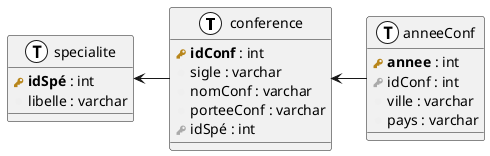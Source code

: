 @startuml
!define primary_key(x) <b><color:#b8861b><&key></color> x</b>
!define foreign_key(x) <color:#aaaaaa><&key></color> x
!define column(x) <color:#efefef><&media-record></color> x
!define table(x) entity x << (T, white) >>

table( conference ) {
    primary_key( idConf ) : int
    column( sigle ) : varchar
    column( nomConf ) : varchar
    column( porteeConf ) : varchar
    foreign_key( idSpé ) : int
}

table( specialite ) {
    primary_key( idSpé ) : int
    column( libelle ) : varchar
}

table( anneeConf ) {
    primary_key( annee ) : int
    foreign_key( idConf ) : int
    column( ville ) : varchar
    column( pays ) : varchar
}

conference <-  anneeConf
specialite <- conference

@enduml